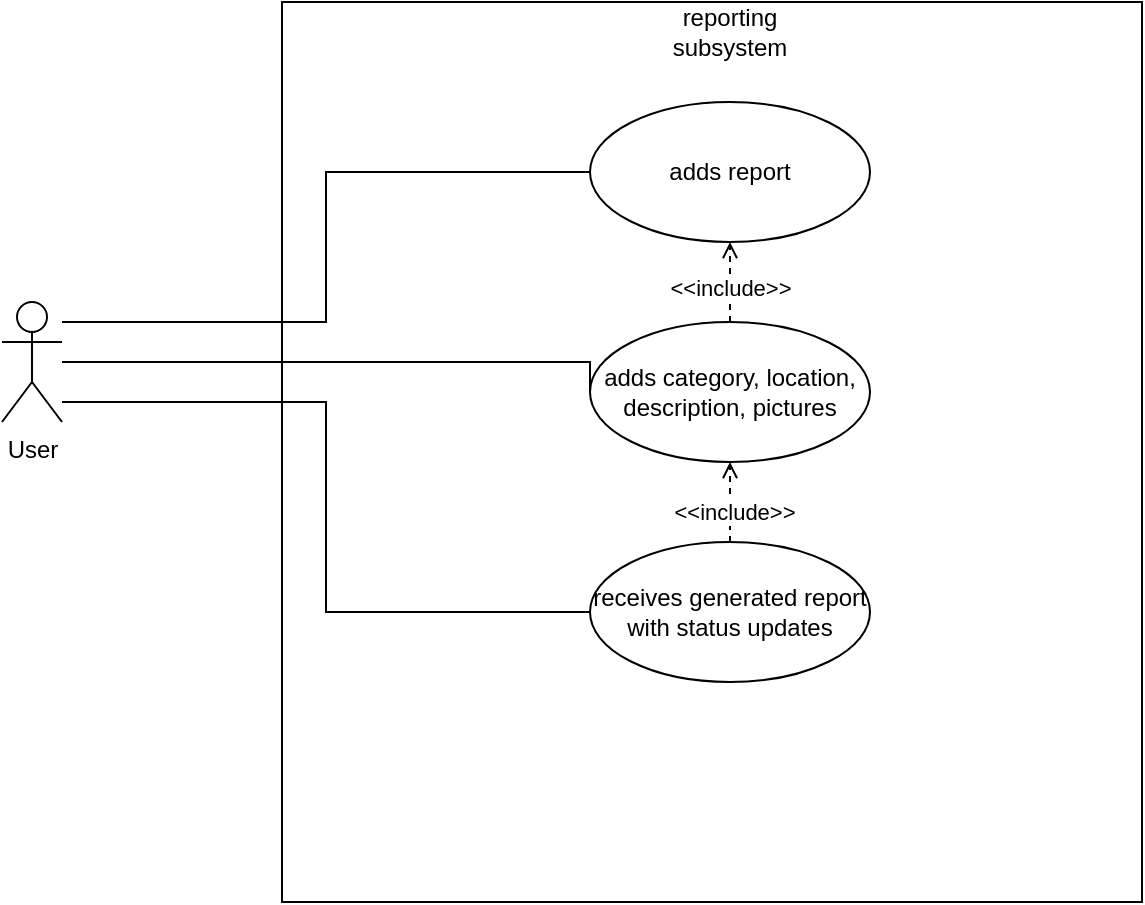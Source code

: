 <mxfile version="26.1.1">
  <diagram name="Page-1" id="7EqTgYEN8Ro_o2SXMIRn">
    <mxGraphModel dx="1050" dy="558" grid="1" gridSize="10" guides="1" tooltips="1" connect="1" arrows="1" fold="1" page="1" pageScale="1" pageWidth="827" pageHeight="1169" math="0" shadow="0">
      <root>
        <mxCell id="0" />
        <mxCell id="1" parent="0" />
        <mxCell id="PFpg_kEx61AuVyOLCliX-2" value="" style="rounded=0;whiteSpace=wrap;html=1;" parent="1" vertex="1">
          <mxGeometry x="190" y="20" width="430" height="450" as="geometry" />
        </mxCell>
        <mxCell id="PFpg_kEx61AuVyOLCliX-13" style="edgeStyle=orthogonalEdgeStyle;rounded=0;orthogonalLoop=1;jettySize=auto;html=1;endArrow=none;startFill=0;entryX=0;entryY=0.5;entryDx=0;entryDy=0;" parent="1" source="PFpg_kEx61AuVyOLCliX-1" target="PFpg_kEx61AuVyOLCliX-5" edge="1">
          <mxGeometry relative="1" as="geometry">
            <Array as="points">
              <mxPoint x="344" y="200" />
            </Array>
          </mxGeometry>
        </mxCell>
        <mxCell id="PFpg_kEx61AuVyOLCliX-14" style="edgeStyle=orthogonalEdgeStyle;rounded=0;orthogonalLoop=1;jettySize=auto;html=1;entryX=0;entryY=0.5;entryDx=0;entryDy=0;endArrow=none;startFill=0;" parent="1" source="PFpg_kEx61AuVyOLCliX-1" target="PFpg_kEx61AuVyOLCliX-4" edge="1">
          <mxGeometry relative="1" as="geometry">
            <Array as="points">
              <mxPoint x="212" y="180" />
              <mxPoint x="212" y="105" />
            </Array>
          </mxGeometry>
        </mxCell>
        <mxCell id="PFpg_kEx61AuVyOLCliX-16" style="edgeStyle=orthogonalEdgeStyle;rounded=0;orthogonalLoop=1;jettySize=auto;html=1;endArrow=none;startFill=0;entryX=0;entryY=0.5;entryDx=0;entryDy=0;" parent="1" source="PFpg_kEx61AuVyOLCliX-1" target="PFpg_kEx61AuVyOLCliX-15" edge="1">
          <mxGeometry relative="1" as="geometry">
            <Array as="points">
              <mxPoint x="212" y="220" />
              <mxPoint x="212" y="325" />
            </Array>
          </mxGeometry>
        </mxCell>
        <mxCell id="PFpg_kEx61AuVyOLCliX-1" value="User" style="shape=umlActor;verticalLabelPosition=bottom;verticalAlign=top;html=1;outlineConnect=0;" parent="1" vertex="1">
          <mxGeometry x="50" y="170" width="30" height="60" as="geometry" />
        </mxCell>
        <mxCell id="PFpg_kEx61AuVyOLCliX-3" value="reporting subsystem" style="text;html=1;align=center;verticalAlign=middle;whiteSpace=wrap;rounded=0;" parent="1" vertex="1">
          <mxGeometry x="384" y="20" width="60" height="30" as="geometry" />
        </mxCell>
        <mxCell id="PFpg_kEx61AuVyOLCliX-4" value="adds report" style="ellipse;whiteSpace=wrap;html=1;" parent="1" vertex="1">
          <mxGeometry x="344" y="70" width="140" height="70" as="geometry" />
        </mxCell>
        <mxCell id="PFpg_kEx61AuVyOLCliX-7" value="" style="edgeStyle=orthogonalEdgeStyle;rounded=0;orthogonalLoop=1;jettySize=auto;html=1;dashed=1;endArrow=open;endFill=0;" parent="1" source="PFpg_kEx61AuVyOLCliX-5" target="PFpg_kEx61AuVyOLCliX-4" edge="1">
          <mxGeometry relative="1" as="geometry" />
        </mxCell>
        <mxCell id="PFpg_kEx61AuVyOLCliX-8" value="&amp;lt;&amp;lt;include&amp;gt;&amp;gt;" style="edgeLabel;html=1;align=center;verticalAlign=middle;resizable=0;points=[];" parent="PFpg_kEx61AuVyOLCliX-7" vertex="1" connectable="0">
          <mxGeometry x="-0.16" relative="1" as="geometry">
            <mxPoint as="offset" />
          </mxGeometry>
        </mxCell>
        <mxCell id="PFpg_kEx61AuVyOLCliX-5" value="adds category, location, description, pictures" style="ellipse;whiteSpace=wrap;html=1;" parent="1" vertex="1">
          <mxGeometry x="344" y="180" width="140" height="70" as="geometry" />
        </mxCell>
        <mxCell id="PFpg_kEx61AuVyOLCliX-17" value="" style="edgeStyle=orthogonalEdgeStyle;rounded=0;orthogonalLoop=1;jettySize=auto;html=1;endArrow=open;endFill=0;dashed=1;" parent="1" source="PFpg_kEx61AuVyOLCliX-15" target="PFpg_kEx61AuVyOLCliX-5" edge="1">
          <mxGeometry relative="1" as="geometry" />
        </mxCell>
        <mxCell id="PFpg_kEx61AuVyOLCliX-18" value="&amp;lt;&amp;lt;include&amp;gt;&amp;gt;" style="edgeLabel;html=1;align=center;verticalAlign=middle;resizable=0;points=[];" parent="PFpg_kEx61AuVyOLCliX-17" vertex="1" connectable="0">
          <mxGeometry x="-0.25" y="-2" relative="1" as="geometry">
            <mxPoint as="offset" />
          </mxGeometry>
        </mxCell>
        <mxCell id="PFpg_kEx61AuVyOLCliX-15" value="receives generated report with status updates" style="ellipse;whiteSpace=wrap;html=1;" parent="1" vertex="1">
          <mxGeometry x="344" y="290" width="140" height="70" as="geometry" />
        </mxCell>
      </root>
    </mxGraphModel>
  </diagram>
</mxfile>
